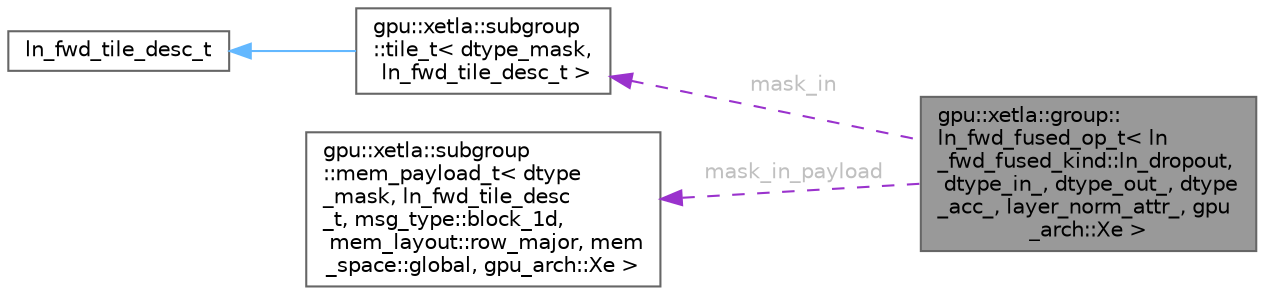 digraph "gpu::xetla::group::ln_fwd_fused_op_t&lt; ln_fwd_fused_kind::ln_dropout, dtype_in_, dtype_out_, dtype_acc_, layer_norm_attr_, gpu_arch::Xe &gt;"
{
 // LATEX_PDF_SIZE
  bgcolor="transparent";
  edge [fontname=Helvetica,fontsize=10,labelfontname=Helvetica,labelfontsize=10];
  node [fontname=Helvetica,fontsize=10,shape=box,height=0.2,width=0.4];
  rankdir="LR";
  Node1 [id="Node000001",label="gpu::xetla::group::\lln_fwd_fused_op_t\< ln\l_fwd_fused_kind::ln_dropout,\l dtype_in_, dtype_out_, dtype\l_acc_, layer_norm_attr_, gpu\l_arch::Xe \>",height=0.2,width=0.4,color="gray40", fillcolor="grey60", style="filled", fontcolor="black",tooltip=" "];
  Node2 -> Node1 [id="edge1_Node000001_Node000002",dir="back",color="darkorchid3",style="dashed",tooltip=" ",label=" mask_in",fontcolor="grey" ];
  Node2 [id="Node000002",label="gpu::xetla::subgroup\l::tile_t\< dtype_mask,\l ln_fwd_tile_desc_t \>",height=0.2,width=0.4,color="gray40", fillcolor="white", style="filled",URL="$structgpu_1_1xetla_1_1subgroup_1_1tile__t.html",tooltip=" "];
  Node3 -> Node2 [id="edge2_Node000002_Node000003",dir="back",color="steelblue1",style="solid",tooltip=" "];
  Node3 [id="Node000003",label="ln_fwd_tile_desc_t",height=0.2,width=0.4,color="gray40", fillcolor="white", style="filled",tooltip=" "];
  Node4 -> Node1 [id="edge3_Node000001_Node000004",dir="back",color="darkorchid3",style="dashed",tooltip=" ",label=" mask_in_payload",fontcolor="grey" ];
  Node4 [id="Node000004",label="gpu::xetla::subgroup\l::mem_payload_t\< dtype\l_mask, ln_fwd_tile_desc\l_t, msg_type::block_1d,\l mem_layout::row_major, mem\l_space::global, gpu_arch::Xe \>",height=0.2,width=0.4,color="gray40", fillcolor="white", style="filled",URL="$structgpu_1_1xetla_1_1subgroup_1_1mem__payload__t.html",tooltip=" "];
}

